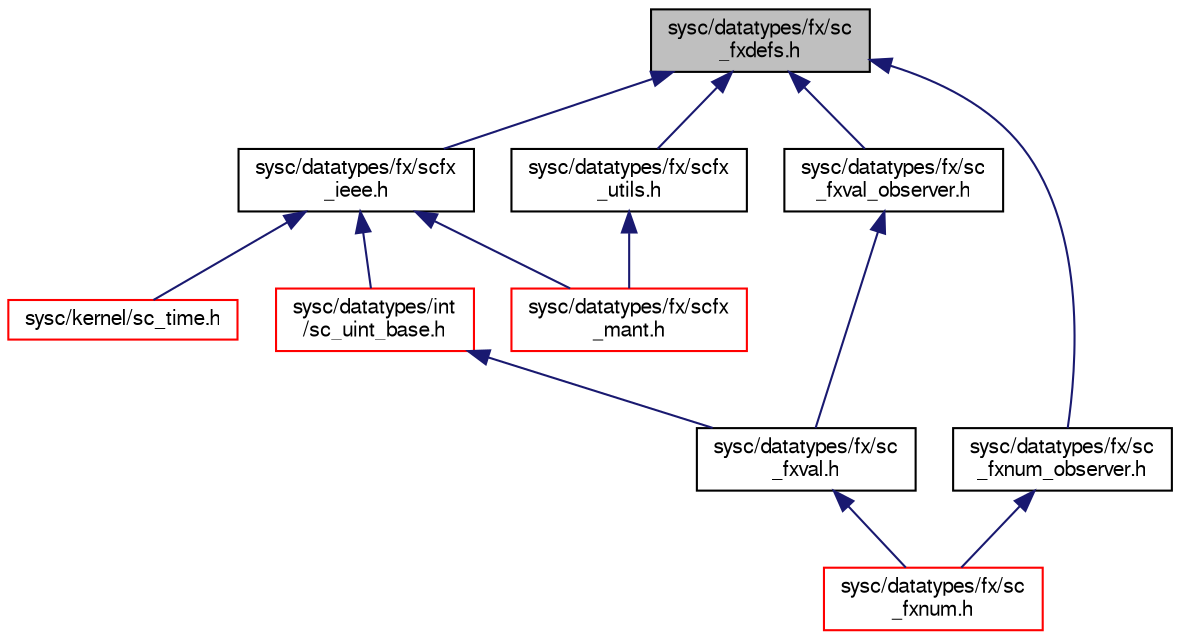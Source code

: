 digraph "sysc/datatypes/fx/sc_fxdefs.h"
{
  edge [fontname="FreeSans",fontsize="10",labelfontname="FreeSans",labelfontsize="10"];
  node [fontname="FreeSans",fontsize="10",shape=record];
  Node24 [label="sysc/datatypes/fx/sc\l_fxdefs.h",height=0.2,width=0.4,color="black", fillcolor="grey75", style="filled", fontcolor="black"];
  Node24 -> Node25 [dir="back",color="midnightblue",fontsize="10",style="solid",fontname="FreeSans"];
  Node25 [label="sysc/datatypes/fx/scfx\l_ieee.h",height=0.2,width=0.4,color="black", fillcolor="white", style="filled",URL="$a00152.html"];
  Node25 -> Node26 [dir="back",color="midnightblue",fontsize="10",style="solid",fontname="FreeSans"];
  Node26 [label="sysc/kernel/sc_time.h",height=0.2,width=0.4,color="red", fillcolor="white", style="filled",URL="$a00329.html"];
  Node25 -> Node90 [dir="back",color="midnightblue",fontsize="10",style="solid",fontname="FreeSans"];
  Node90 [label="sysc/datatypes/int\l/sc_uint_base.h",height=0.2,width=0.4,color="red", fillcolor="white", style="filled",URL="$a00209.html"];
  Node90 -> Node85 [dir="back",color="midnightblue",fontsize="10",style="solid",fontname="FreeSans"];
  Node85 [label="sysc/datatypes/fx/sc\l_fxval.h",height=0.2,width=0.4,color="black", fillcolor="white", style="filled",URL="$a00140.html"];
  Node85 -> Node76 [dir="back",color="midnightblue",fontsize="10",style="solid",fontname="FreeSans"];
  Node76 [label="sysc/datatypes/fx/sc\l_fxnum.h",height=0.2,width=0.4,color="red", fillcolor="white", style="filled",URL="$a00131.html"];
  Node25 -> Node95 [dir="back",color="midnightblue",fontsize="10",style="solid",fontname="FreeSans"];
  Node95 [label="sysc/datatypes/fx/scfx\l_mant.h",height=0.2,width=0.4,color="red", fillcolor="white", style="filled",URL="$a00155.html"];
  Node24 -> Node94 [dir="back",color="midnightblue",fontsize="10",style="solid",fontname="FreeSans"];
  Node94 [label="sysc/datatypes/fx/scfx\l_utils.h",height=0.2,width=0.4,color="black", fillcolor="white", style="filled",URL="$a00173.html"];
  Node94 -> Node95 [dir="back",color="midnightblue",fontsize="10",style="solid",fontname="FreeSans"];
  Node24 -> Node105 [dir="back",color="midnightblue",fontsize="10",style="solid",fontname="FreeSans"];
  Node105 [label="sysc/datatypes/fx/sc\l_fxval_observer.h",height=0.2,width=0.4,color="black", fillcolor="white", style="filled",URL="$a00143.html"];
  Node105 -> Node85 [dir="back",color="midnightblue",fontsize="10",style="solid",fontname="FreeSans"];
  Node24 -> Node106 [dir="back",color="midnightblue",fontsize="10",style="solid",fontname="FreeSans"];
  Node106 [label="sysc/datatypes/fx/sc\l_fxnum_observer.h",height=0.2,width=0.4,color="black", fillcolor="white", style="filled",URL="$a00134.html"];
  Node106 -> Node76 [dir="back",color="midnightblue",fontsize="10",style="solid",fontname="FreeSans"];
}
